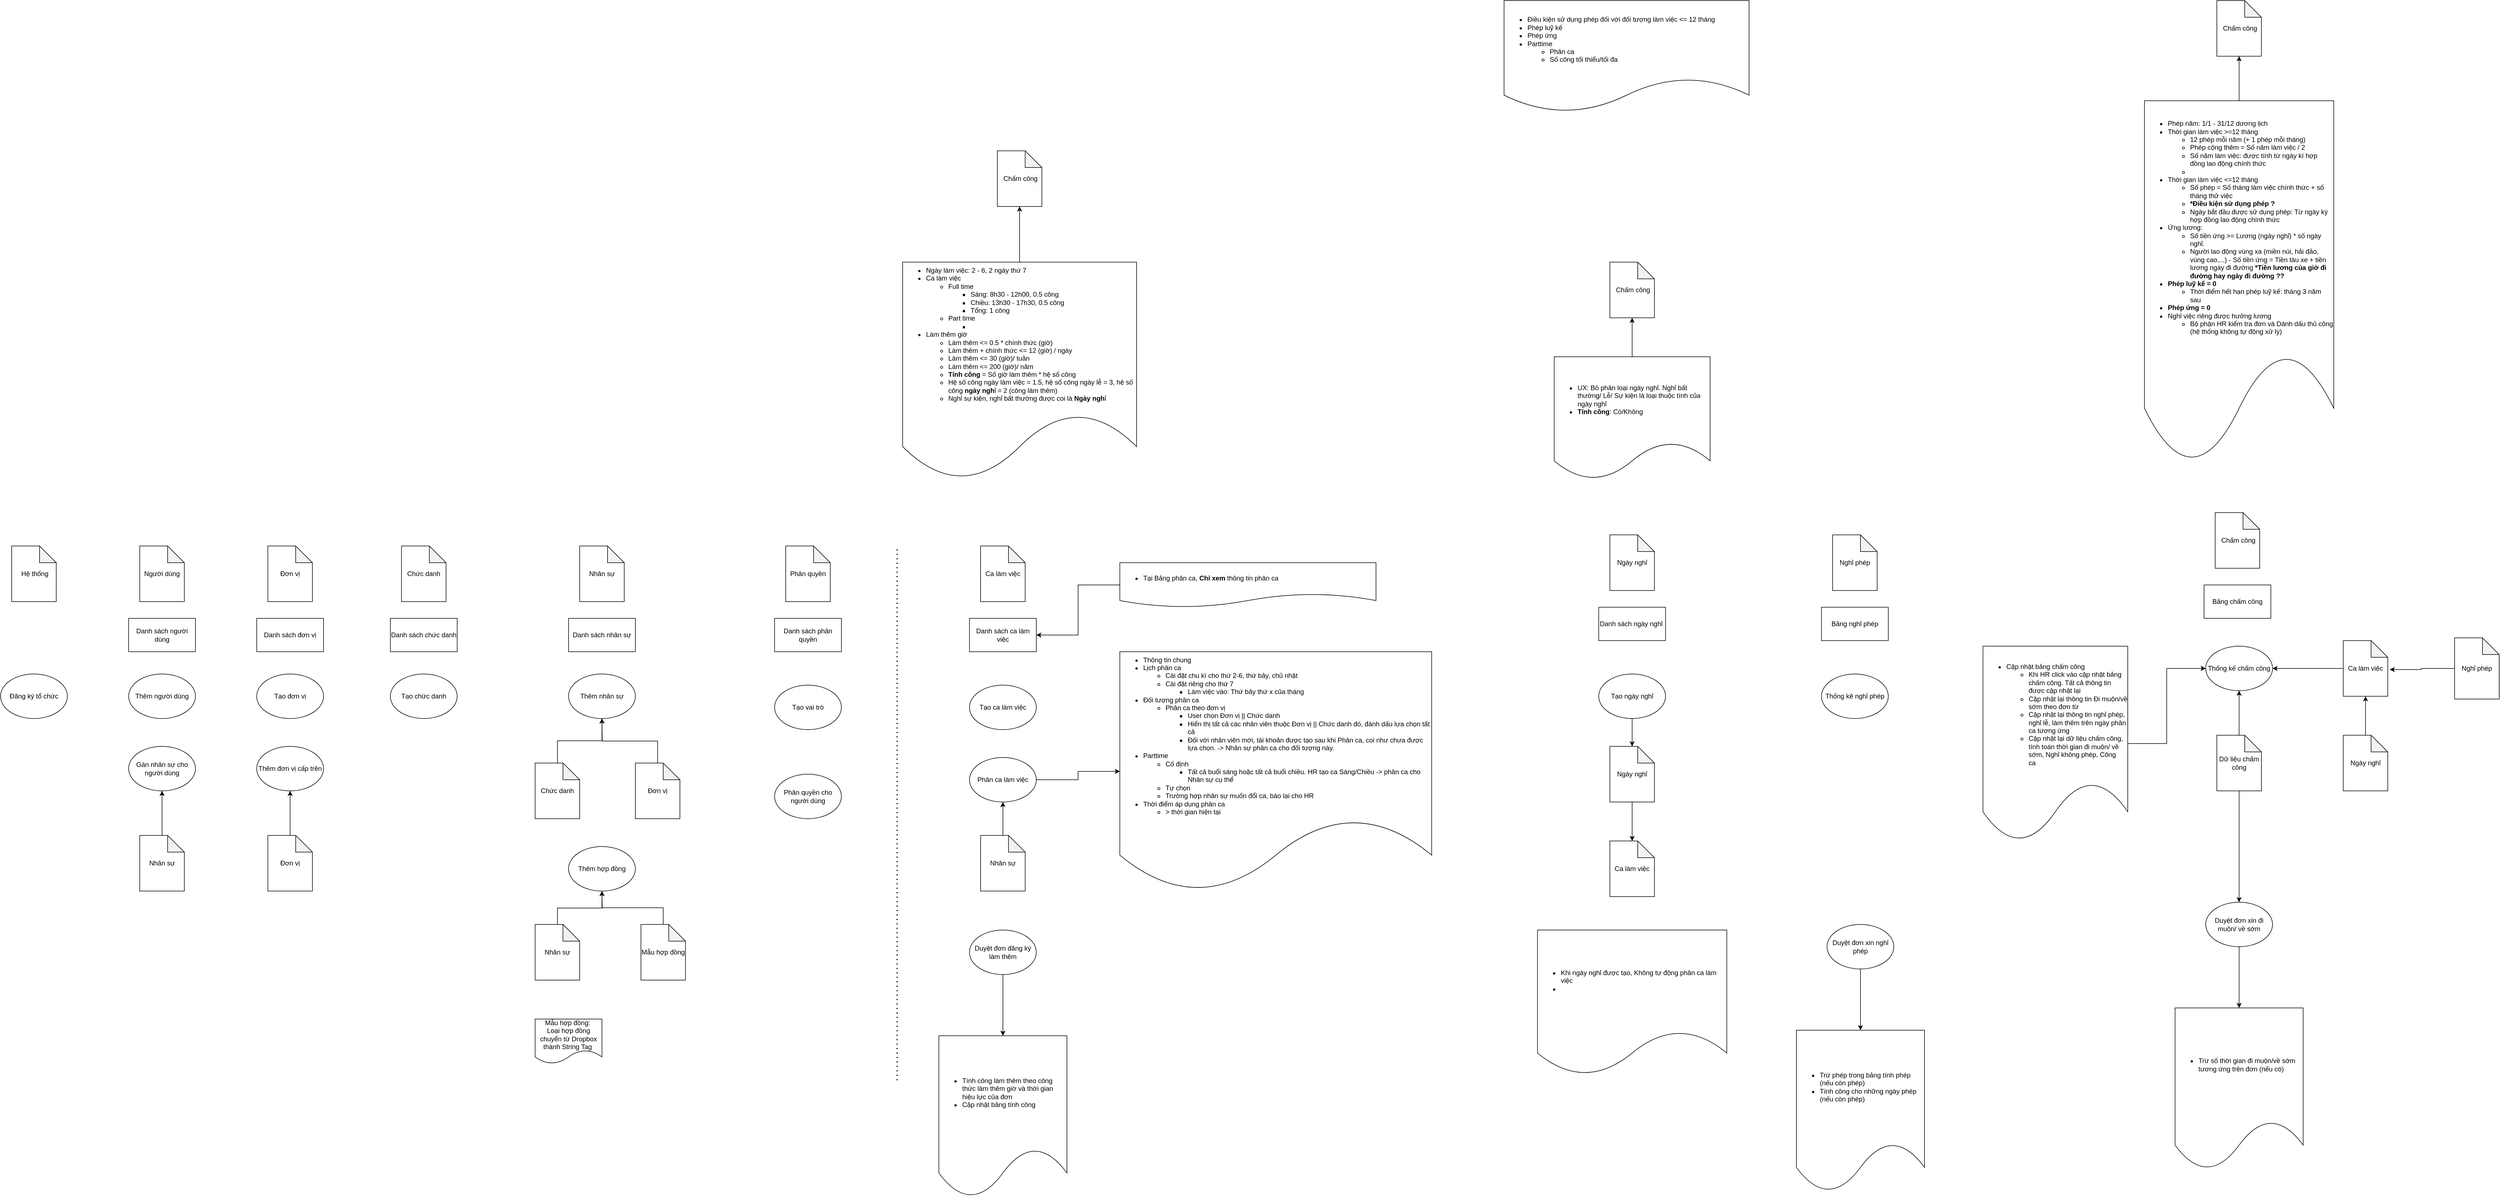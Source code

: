 <mxfile version="13.9.3" type="github">
  <diagram id="C5RBs43oDa-KdzZeNtuy" name="Page-1">
    <mxGraphModel dx="2840" dy="1868" grid="1" gridSize="10" guides="1" tooltips="1" connect="1" arrows="1" fold="1" page="1" pageScale="1" pageWidth="827" pageHeight="1169" math="0" shadow="0">
      <root>
        <mxCell id="WIyWlLk6GJQsqaUBKTNV-0" />
        <mxCell id="WIyWlLk6GJQsqaUBKTNV-1" parent="WIyWlLk6GJQsqaUBKTNV-0" />
        <mxCell id="e6MpmnbMo23s56DdzThr-5" value="Danh sách ngày nghỉ&amp;nbsp;" style="rounded=0;whiteSpace=wrap;html=1;" parent="WIyWlLk6GJQsqaUBKTNV-1" vertex="1">
          <mxGeometry x="1420" y="260" width="120" height="60" as="geometry" />
        </mxCell>
        <mxCell id="e6MpmnbMo23s56DdzThr-6" value="Bảng chấm công" style="rounded=0;whiteSpace=wrap;html=1;" parent="WIyWlLk6GJQsqaUBKTNV-1" vertex="1">
          <mxGeometry x="2507" y="220" width="120" height="60" as="geometry" />
        </mxCell>
        <mxCell id="e6MpmnbMo23s56DdzThr-8" value="Danh sách ca làm việc" style="rounded=0;whiteSpace=wrap;html=1;" parent="WIyWlLk6GJQsqaUBKTNV-1" vertex="1">
          <mxGeometry x="290" y="280" width="120" height="60" as="geometry" />
        </mxCell>
        <mxCell id="e6MpmnbMo23s56DdzThr-9" value="" style="endArrow=none;dashed=1;html=1;dashPattern=1 3;strokeWidth=2;" parent="WIyWlLk6GJQsqaUBKTNV-1" edge="1">
          <mxGeometry width="50" height="50" relative="1" as="geometry">
            <mxPoint x="160" y="1110" as="sourcePoint" />
            <mxPoint x="160" y="150" as="targetPoint" />
            <Array as="points" />
          </mxGeometry>
        </mxCell>
        <mxCell id="e6MpmnbMo23s56DdzThr-18" value="Danh sách phân quyền" style="rounded=0;whiteSpace=wrap;html=1;" parent="WIyWlLk6GJQsqaUBKTNV-1" vertex="1">
          <mxGeometry x="-60" y="280" width="120" height="60" as="geometry" />
        </mxCell>
        <mxCell id="e6MpmnbMo23s56DdzThr-23" value="Phân quyền" style="shape=note;whiteSpace=wrap;html=1;backgroundOutline=1;darkOpacity=0.05;" parent="WIyWlLk6GJQsqaUBKTNV-1" vertex="1">
          <mxGeometry x="-40" y="150" width="80" height="100" as="geometry" />
        </mxCell>
        <mxCell id="e6MpmnbMo23s56DdzThr-24" value="Ca làm việc" style="shape=note;whiteSpace=wrap;html=1;backgroundOutline=1;darkOpacity=0.05;" parent="WIyWlLk6GJQsqaUBKTNV-1" vertex="1">
          <mxGeometry x="310" y="150" width="80" height="100" as="geometry" />
        </mxCell>
        <mxCell id="e6MpmnbMo23s56DdzThr-26" value="Ngày nghỉ" style="shape=note;whiteSpace=wrap;html=1;backgroundOutline=1;darkOpacity=0.05;" parent="WIyWlLk6GJQsqaUBKTNV-1" vertex="1">
          <mxGeometry x="1440" y="130" width="80" height="100" as="geometry" />
        </mxCell>
        <mxCell id="e6MpmnbMo23s56DdzThr-27" value="&amp;nbsp;Chấm công" style="shape=note;whiteSpace=wrap;html=1;backgroundOutline=1;darkOpacity=0.05;" parent="WIyWlLk6GJQsqaUBKTNV-1" vertex="1">
          <mxGeometry x="2527" y="90" width="80" height="100" as="geometry" />
        </mxCell>
        <mxCell id="e6MpmnbMo23s56DdzThr-45" value="Nghỉ phép" style="shape=note;whiteSpace=wrap;html=1;backgroundOutline=1;darkOpacity=0.05;" parent="WIyWlLk6GJQsqaUBKTNV-1" vertex="1">
          <mxGeometry x="1840" y="130" width="80" height="100" as="geometry" />
        </mxCell>
        <mxCell id="e6MpmnbMo23s56DdzThr-46" value="Bảng nghỉ phép" style="whiteSpace=wrap;html=1;" parent="WIyWlLk6GJQsqaUBKTNV-1" vertex="1">
          <mxGeometry x="1820" y="260" width="120" height="60" as="geometry" />
        </mxCell>
        <mxCell id="e6MpmnbMo23s56DdzThr-57" value="" style="group" parent="WIyWlLk6GJQsqaUBKTNV-1" vertex="1" connectable="0">
          <mxGeometry x="-990" y="150" width="120" height="620" as="geometry" />
        </mxCell>
        <mxCell id="e6MpmnbMo23s56DdzThr-16" value="Danh sách đơn vị" style="whiteSpace=wrap;html=1;" parent="e6MpmnbMo23s56DdzThr-57" vertex="1">
          <mxGeometry y="130" width="120" height="60" as="geometry" />
        </mxCell>
        <mxCell id="e6MpmnbMo23s56DdzThr-20" value="Đơn vị" style="shape=note;whiteSpace=wrap;html=1;backgroundOutline=1;darkOpacity=0.05;" parent="e6MpmnbMo23s56DdzThr-57" vertex="1">
          <mxGeometry x="20" width="80" height="100" as="geometry" />
        </mxCell>
        <mxCell id="e6MpmnbMo23s56DdzThr-34" value="Tạo đơn vị" style="ellipse;whiteSpace=wrap;html=1;" parent="e6MpmnbMo23s56DdzThr-57" vertex="1">
          <mxGeometry y="230" width="120" height="80" as="geometry" />
        </mxCell>
        <mxCell id="e6MpmnbMo23s56DdzThr-42" value="Thêm đơn vị cấp trên" style="ellipse;whiteSpace=wrap;html=1;" parent="e6MpmnbMo23s56DdzThr-57" vertex="1">
          <mxGeometry y="360" width="120" height="80" as="geometry" />
        </mxCell>
        <mxCell id="e6MpmnbMo23s56DdzThr-44" style="edgeStyle=orthogonalEdgeStyle;rounded=0;orthogonalLoop=1;jettySize=auto;html=1;exitX=0.5;exitY=0;exitDx=0;exitDy=0;exitPerimeter=0;entryX=0.5;entryY=1;entryDx=0;entryDy=0;" parent="e6MpmnbMo23s56DdzThr-57" source="e6MpmnbMo23s56DdzThr-43" target="e6MpmnbMo23s56DdzThr-42" edge="1">
          <mxGeometry relative="1" as="geometry" />
        </mxCell>
        <mxCell id="e6MpmnbMo23s56DdzThr-43" value="Đơn vị" style="shape=note;whiteSpace=wrap;html=1;backgroundOutline=1;darkOpacity=0.05;" parent="e6MpmnbMo23s56DdzThr-57" vertex="1">
          <mxGeometry x="20" y="520" width="80" height="100" as="geometry" />
        </mxCell>
        <mxCell id="e6MpmnbMo23s56DdzThr-58" value="" style="group" parent="WIyWlLk6GJQsqaUBKTNV-1" vertex="1" connectable="0">
          <mxGeometry x="-1220" y="150" width="120" height="620" as="geometry" />
        </mxCell>
        <mxCell id="e6MpmnbMo23s56DdzThr-28" value="Người dùng" style="shape=note;whiteSpace=wrap;html=1;backgroundOutline=1;darkOpacity=0.05;" parent="e6MpmnbMo23s56DdzThr-58" vertex="1">
          <mxGeometry x="20" width="80" height="100" as="geometry" />
        </mxCell>
        <mxCell id="e6MpmnbMo23s56DdzThr-29" value="Danh sách người dùng" style="whiteSpace=wrap;html=1;" parent="e6MpmnbMo23s56DdzThr-58" vertex="1">
          <mxGeometry y="130" width="120" height="60" as="geometry" />
        </mxCell>
        <mxCell id="e6MpmnbMo23s56DdzThr-35" value="Thêm người dùng" style="ellipse;whiteSpace=wrap;html=1;" parent="e6MpmnbMo23s56DdzThr-58" vertex="1">
          <mxGeometry y="230" width="120" height="80" as="geometry" />
        </mxCell>
        <mxCell id="e6MpmnbMo23s56DdzThr-38" value="Gán nhân sự cho người dùng" style="ellipse;whiteSpace=wrap;html=1;" parent="e6MpmnbMo23s56DdzThr-58" vertex="1">
          <mxGeometry y="360" width="120" height="80" as="geometry" />
        </mxCell>
        <mxCell id="e6MpmnbMo23s56DdzThr-40" style="edgeStyle=orthogonalEdgeStyle;rounded=0;orthogonalLoop=1;jettySize=auto;html=1;exitX=0.5;exitY=0;exitDx=0;exitDy=0;exitPerimeter=0;entryX=0.5;entryY=1;entryDx=0;entryDy=0;" parent="e6MpmnbMo23s56DdzThr-58" source="e6MpmnbMo23s56DdzThr-39" target="e6MpmnbMo23s56DdzThr-38" edge="1">
          <mxGeometry relative="1" as="geometry" />
        </mxCell>
        <mxCell id="e6MpmnbMo23s56DdzThr-39" value="Nhân sự" style="shape=note;whiteSpace=wrap;html=1;backgroundOutline=1;darkOpacity=0.05;" parent="e6MpmnbMo23s56DdzThr-58" vertex="1">
          <mxGeometry x="20" y="520" width="80" height="100" as="geometry" />
        </mxCell>
        <mxCell id="e6MpmnbMo23s56DdzThr-59" value="" style="group" parent="WIyWlLk6GJQsqaUBKTNV-1" vertex="1" connectable="0">
          <mxGeometry x="-1450" y="150" width="120" height="310" as="geometry" />
        </mxCell>
        <mxCell id="e6MpmnbMo23s56DdzThr-31" value="&amp;nbsp;Hệ thống" style="shape=note;whiteSpace=wrap;html=1;backgroundOutline=1;darkOpacity=0.05;" parent="e6MpmnbMo23s56DdzThr-59" vertex="1">
          <mxGeometry x="20" width="80" height="100" as="geometry" />
        </mxCell>
        <mxCell id="e6MpmnbMo23s56DdzThr-36" value="Đăng ký tổ chức" style="ellipse;whiteSpace=wrap;html=1;" parent="e6MpmnbMo23s56DdzThr-59" vertex="1">
          <mxGeometry y="230" width="120" height="80" as="geometry" />
        </mxCell>
        <mxCell id="e6MpmnbMo23s56DdzThr-60" value="" style="group" parent="WIyWlLk6GJQsqaUBKTNV-1" vertex="1" connectable="0">
          <mxGeometry x="-750" y="150" width="120" height="310" as="geometry" />
        </mxCell>
        <mxCell id="e6MpmnbMo23s56DdzThr-17" value="Danh sách chức danh" style="whiteSpace=wrap;html=1;" parent="e6MpmnbMo23s56DdzThr-60" vertex="1">
          <mxGeometry y="130" width="120" height="60" as="geometry" />
        </mxCell>
        <mxCell id="e6MpmnbMo23s56DdzThr-21" value="Chức danh" style="shape=note;whiteSpace=wrap;html=1;backgroundOutline=1;darkOpacity=0.05;" parent="e6MpmnbMo23s56DdzThr-60" vertex="1">
          <mxGeometry x="20" width="80" height="100" as="geometry" />
        </mxCell>
        <mxCell id="e6MpmnbMo23s56DdzThr-41" value="Tạo chức danh" style="ellipse;whiteSpace=wrap;html=1;" parent="e6MpmnbMo23s56DdzThr-60" vertex="1">
          <mxGeometry y="230" width="120" height="80" as="geometry" />
        </mxCell>
        <mxCell id="e6MpmnbMo23s56DdzThr-63" value="" style="group" parent="WIyWlLk6GJQsqaUBKTNV-1" vertex="1" connectable="0">
          <mxGeometry x="-490" y="150" width="270" height="930" as="geometry" />
        </mxCell>
        <mxCell id="e6MpmnbMo23s56DdzThr-14" value="Danh sách nhân sự" style="rounded=0;whiteSpace=wrap;html=1;" parent="e6MpmnbMo23s56DdzThr-63" vertex="1">
          <mxGeometry x="60" y="130" width="120" height="60" as="geometry" />
        </mxCell>
        <mxCell id="e6MpmnbMo23s56DdzThr-22" value="Nhân sự" style="shape=note;whiteSpace=wrap;html=1;backgroundOutline=1;darkOpacity=0.05;" parent="e6MpmnbMo23s56DdzThr-63" vertex="1">
          <mxGeometry x="80" width="80" height="100" as="geometry" />
        </mxCell>
        <mxCell id="e6MpmnbMo23s56DdzThr-33" value="Thêm nhân sự" style="ellipse;whiteSpace=wrap;html=1;" parent="e6MpmnbMo23s56DdzThr-63" vertex="1">
          <mxGeometry x="60" y="230" width="120" height="80" as="geometry" />
        </mxCell>
        <mxCell id="e6MpmnbMo23s56DdzThr-50" style="edgeStyle=orthogonalEdgeStyle;rounded=0;orthogonalLoop=1;jettySize=auto;html=1;exitX=0.5;exitY=0;exitDx=0;exitDy=0;exitPerimeter=0;entryX=0.5;entryY=1;entryDx=0;entryDy=0;" parent="e6MpmnbMo23s56DdzThr-63" source="e6MpmnbMo23s56DdzThr-47" target="e6MpmnbMo23s56DdzThr-33" edge="1">
          <mxGeometry relative="1" as="geometry" />
        </mxCell>
        <mxCell id="e6MpmnbMo23s56DdzThr-47" value="Chức danh" style="shape=note;whiteSpace=wrap;html=1;backgroundOutline=1;darkOpacity=0.05;" parent="e6MpmnbMo23s56DdzThr-63" vertex="1">
          <mxGeometry y="390" width="80" height="100" as="geometry" />
        </mxCell>
        <mxCell id="e6MpmnbMo23s56DdzThr-51" style="edgeStyle=orthogonalEdgeStyle;rounded=0;orthogonalLoop=1;jettySize=auto;html=1;exitX=0.5;exitY=0;exitDx=0;exitDy=0;exitPerimeter=0;" parent="e6MpmnbMo23s56DdzThr-63" source="e6MpmnbMo23s56DdzThr-49" edge="1">
          <mxGeometry relative="1" as="geometry">
            <mxPoint x="120.0" y="310" as="targetPoint" />
          </mxGeometry>
        </mxCell>
        <mxCell id="e6MpmnbMo23s56DdzThr-49" value="Đơn vị" style="shape=note;whiteSpace=wrap;html=1;backgroundOutline=1;darkOpacity=0.05;" parent="e6MpmnbMo23s56DdzThr-63" vertex="1">
          <mxGeometry x="180" y="390" width="80" height="100" as="geometry" />
        </mxCell>
        <mxCell id="e6MpmnbMo23s56DdzThr-52" value="Thêm hợp đồng" style="ellipse;whiteSpace=wrap;html=1;" parent="e6MpmnbMo23s56DdzThr-63" vertex="1">
          <mxGeometry x="60" y="540" width="120" height="80" as="geometry" />
        </mxCell>
        <mxCell id="e6MpmnbMo23s56DdzThr-56" style="edgeStyle=orthogonalEdgeStyle;rounded=0;orthogonalLoop=1;jettySize=auto;html=1;exitX=0.5;exitY=0;exitDx=0;exitDy=0;exitPerimeter=0;" parent="e6MpmnbMo23s56DdzThr-63" source="e6MpmnbMo23s56DdzThr-53" edge="1">
          <mxGeometry relative="1" as="geometry">
            <mxPoint x="120" y="620" as="targetPoint" />
          </mxGeometry>
        </mxCell>
        <mxCell id="e6MpmnbMo23s56DdzThr-53" value="Nhân sự" style="shape=note;whiteSpace=wrap;html=1;backgroundOutline=1;darkOpacity=0.05;" parent="e6MpmnbMo23s56DdzThr-63" vertex="1">
          <mxGeometry y="680" width="80" height="100" as="geometry" />
        </mxCell>
        <mxCell id="e6MpmnbMo23s56DdzThr-55" style="edgeStyle=orthogonalEdgeStyle;rounded=0;orthogonalLoop=1;jettySize=auto;html=1;exitX=0.5;exitY=0;exitDx=0;exitDy=0;exitPerimeter=0;entryX=0.5;entryY=1;entryDx=0;entryDy=0;" parent="e6MpmnbMo23s56DdzThr-63" source="e6MpmnbMo23s56DdzThr-54" target="e6MpmnbMo23s56DdzThr-52" edge="1">
          <mxGeometry relative="1" as="geometry" />
        </mxCell>
        <mxCell id="e6MpmnbMo23s56DdzThr-54" value="Mẫu hợp đồng" style="shape=note;whiteSpace=wrap;html=1;backgroundOutline=1;darkOpacity=0.05;" parent="e6MpmnbMo23s56DdzThr-63" vertex="1">
          <mxGeometry x="190" y="680" width="80" height="100" as="geometry" />
        </mxCell>
        <mxCell id="e6MpmnbMo23s56DdzThr-62" value="Mẫu hợp đồng:&amp;nbsp;&lt;br&gt;Loại hợp đồng chuyển từ Dropbox thành String Tag&amp;nbsp;" style="shape=document;whiteSpace=wrap;html=1;boundedLbl=1;" parent="e6MpmnbMo23s56DdzThr-63" vertex="1">
          <mxGeometry y="850" width="120" height="80" as="geometry" />
        </mxCell>
        <mxCell id="e6MpmnbMo23s56DdzThr-64" value="Tạo vai trò" style="ellipse;whiteSpace=wrap;html=1;" parent="WIyWlLk6GJQsqaUBKTNV-1" vertex="1">
          <mxGeometry x="-60" y="400" width="120" height="80" as="geometry" />
        </mxCell>
        <mxCell id="e6MpmnbMo23s56DdzThr-65" value="Phân quyền cho người dùng" style="ellipse;whiteSpace=wrap;html=1;" parent="WIyWlLk6GJQsqaUBKTNV-1" vertex="1">
          <mxGeometry x="-60" y="560" width="120" height="80" as="geometry" />
        </mxCell>
        <mxCell id="e6MpmnbMo23s56DdzThr-66" value="Tạo ca làm việc" style="ellipse;whiteSpace=wrap;html=1;" parent="WIyWlLk6GJQsqaUBKTNV-1" vertex="1">
          <mxGeometry x="290" y="400" width="120" height="80" as="geometry" />
        </mxCell>
        <mxCell id="P6yN6gFKFcL5MRALm6-v-10" style="edgeStyle=orthogonalEdgeStyle;rounded=0;orthogonalLoop=1;jettySize=auto;html=1;exitX=1;exitY=0.5;exitDx=0;exitDy=0;entryX=0;entryY=0.5;entryDx=0;entryDy=0;" edge="1" parent="WIyWlLk6GJQsqaUBKTNV-1" source="e6MpmnbMo23s56DdzThr-67" target="P6yN6gFKFcL5MRALm6-v-9">
          <mxGeometry relative="1" as="geometry" />
        </mxCell>
        <mxCell id="e6MpmnbMo23s56DdzThr-67" value="Phân ca làm việc" style="ellipse;whiteSpace=wrap;html=1;" parent="WIyWlLk6GJQsqaUBKTNV-1" vertex="1">
          <mxGeometry x="290" y="530" width="120" height="80" as="geometry" />
        </mxCell>
        <mxCell id="e6MpmnbMo23s56DdzThr-69" style="edgeStyle=orthogonalEdgeStyle;rounded=0;orthogonalLoop=1;jettySize=auto;html=1;exitX=0.5;exitY=0;exitDx=0;exitDy=0;exitPerimeter=0;entryX=0.5;entryY=1;entryDx=0;entryDy=0;" parent="WIyWlLk6GJQsqaUBKTNV-1" source="e6MpmnbMo23s56DdzThr-68" target="e6MpmnbMo23s56DdzThr-67" edge="1">
          <mxGeometry relative="1" as="geometry" />
        </mxCell>
        <mxCell id="e6MpmnbMo23s56DdzThr-68" value="Nhân sự" style="shape=note;whiteSpace=wrap;html=1;backgroundOutline=1;darkOpacity=0.05;" parent="WIyWlLk6GJQsqaUBKTNV-1" vertex="1">
          <mxGeometry x="310" y="670" width="80" height="100" as="geometry" />
        </mxCell>
        <mxCell id="4Uz1Zi8Dorlpba0Y4oC5-6" style="edgeStyle=orthogonalEdgeStyle;rounded=0;orthogonalLoop=1;jettySize=auto;html=1;exitX=0.5;exitY=1;exitDx=0;exitDy=0;entryX=0.5;entryY=0;entryDx=0;entryDy=0;entryPerimeter=0;" parent="WIyWlLk6GJQsqaUBKTNV-1" source="4Uz1Zi8Dorlpba0Y4oC5-0" target="4Uz1Zi8Dorlpba0Y4oC5-1" edge="1">
          <mxGeometry relative="1" as="geometry" />
        </mxCell>
        <mxCell id="4Uz1Zi8Dorlpba0Y4oC5-0" value="Tạo ngày nghỉ" style="ellipse;whiteSpace=wrap;html=1;" parent="WIyWlLk6GJQsqaUBKTNV-1" vertex="1">
          <mxGeometry x="1420" y="380" width="120" height="80" as="geometry" />
        </mxCell>
        <mxCell id="P6yN6gFKFcL5MRALm6-v-8" style="edgeStyle=orthogonalEdgeStyle;rounded=0;orthogonalLoop=1;jettySize=auto;html=1;exitX=0.5;exitY=1;exitDx=0;exitDy=0;exitPerimeter=0;entryX=0.5;entryY=0;entryDx=0;entryDy=0;entryPerimeter=0;" edge="1" parent="WIyWlLk6GJQsqaUBKTNV-1" source="4Uz1Zi8Dorlpba0Y4oC5-1" target="P6yN6gFKFcL5MRALm6-v-7">
          <mxGeometry relative="1" as="geometry" />
        </mxCell>
        <mxCell id="4Uz1Zi8Dorlpba0Y4oC5-1" value="Ngày nghỉ" style="shape=note;whiteSpace=wrap;html=1;backgroundOutline=1;darkOpacity=0.05;" parent="WIyWlLk6GJQsqaUBKTNV-1" vertex="1">
          <mxGeometry x="1440" y="510" width="80" height="100" as="geometry" />
        </mxCell>
        <mxCell id="4Uz1Zi8Dorlpba0Y4oC5-9" value="Thống kế chấm công" style="ellipse;whiteSpace=wrap;html=1;" parent="WIyWlLk6GJQsqaUBKTNV-1" vertex="1">
          <mxGeometry x="2510" y="330" width="120" height="80" as="geometry" />
        </mxCell>
        <mxCell id="4Uz1Zi8Dorlpba0Y4oC5-10" value="Thống kê nghỉ phép" style="ellipse;whiteSpace=wrap;html=1;" parent="WIyWlLk6GJQsqaUBKTNV-1" vertex="1">
          <mxGeometry x="1820" y="380" width="120" height="80" as="geometry" />
        </mxCell>
        <mxCell id="4Uz1Zi8Dorlpba0Y4oC5-17" style="edgeStyle=orthogonalEdgeStyle;rounded=0;orthogonalLoop=1;jettySize=auto;html=1;exitX=0.5;exitY=0;exitDx=0;exitDy=0;entryX=0.5;entryY=1;entryDx=0;entryDy=0;entryPerimeter=0;" parent="WIyWlLk6GJQsqaUBKTNV-1" source="4Uz1Zi8Dorlpba0Y4oC5-11" target="4Uz1Zi8Dorlpba0Y4oC5-16" edge="1">
          <mxGeometry relative="1" as="geometry" />
        </mxCell>
        <mxCell id="4Uz1Zi8Dorlpba0Y4oC5-11" value="&lt;ul&gt;&lt;li&gt;Ngày làm việc: 2 - 6, 2 ngày thứ 7&lt;/li&gt;&lt;li&gt;&lt;span&gt;Ca làm việc&lt;/span&gt;&lt;br&gt;&lt;/li&gt;&lt;ul&gt;&lt;li&gt;&lt;span&gt;Full time&lt;/span&gt;&lt;/li&gt;&lt;ul&gt;&lt;li&gt;&lt;span&gt;Sáng: 8h30 - 12h00, 0.5 công&lt;/span&gt;&lt;/li&gt;&lt;li&gt;&lt;span&gt;Chiều: 13h30 - 17h30, 0.5 công&lt;/span&gt;&lt;/li&gt;&lt;li&gt;&lt;span&gt;Tổng: 1 công&amp;nbsp;&lt;/span&gt;&lt;/li&gt;&lt;/ul&gt;&lt;li&gt;Part time&lt;/li&gt;&lt;ul&gt;&lt;li&gt;&lt;br&gt;&lt;/li&gt;&lt;/ul&gt;&lt;/ul&gt;&lt;li&gt;Làm thêm giờ&lt;/li&gt;&lt;ul&gt;&lt;li&gt;Làm thêm &amp;lt;= 0.5 * chính thức (giờ)&lt;/li&gt;&lt;li&gt;Làm thêm + chính thức &amp;lt;= 12 (giờ) / ngày&lt;/li&gt;&lt;li&gt;Làm thêm &amp;lt;= 30 (giờ)/ tuần&lt;/li&gt;&lt;li&gt;Làm thêm &amp;lt;= 200 (giờ)/ năm&lt;/li&gt;&lt;li&gt;&lt;b&gt;Tính công&lt;/b&gt; = Số giờ làm thêm * hệ số công&lt;/li&gt;&lt;li&gt;Hệ số công ngày làm việc = 1.5, hệ số công ngày lễ = 3, hệ số công &lt;b&gt;ngày ngh&lt;/b&gt;ỉ = 2 (công làm thêm)&lt;/li&gt;&lt;li&gt;Nghỉ sự kiện, nghỉ bất thường được coi là &lt;b&gt;Ngày ngh&lt;/b&gt;ỉ&lt;/li&gt;&lt;/ul&gt;&lt;/ul&gt;&lt;div&gt;&lt;br&gt;&lt;/div&gt;" style="shape=document;whiteSpace=wrap;html=1;boundedLbl=1;align=left;" parent="WIyWlLk6GJQsqaUBKTNV-1" vertex="1">
          <mxGeometry x="170" y="-360" width="420" height="390" as="geometry" />
        </mxCell>
        <mxCell id="4Uz1Zi8Dorlpba0Y4oC5-19" style="edgeStyle=orthogonalEdgeStyle;rounded=0;orthogonalLoop=1;jettySize=auto;html=1;exitX=0.5;exitY=0;exitDx=0;exitDy=0;entryX=0.5;entryY=1;entryDx=0;entryDy=0;entryPerimeter=0;" parent="WIyWlLk6GJQsqaUBKTNV-1" source="4Uz1Zi8Dorlpba0Y4oC5-12" target="4Uz1Zi8Dorlpba0Y4oC5-18" edge="1">
          <mxGeometry relative="1" as="geometry" />
        </mxCell>
        <mxCell id="4Uz1Zi8Dorlpba0Y4oC5-12" value="&lt;ul&gt;&lt;li&gt;Phép năm: 1/1 - 31/12 dương lịch&lt;/li&gt;&lt;li&gt;Thời gian làm việc &amp;gt;=12 tháng&lt;/li&gt;&lt;ul&gt;&lt;li&gt;12 phép mỗi năm (+ 1 phép mỗi tháng)&lt;/li&gt;&lt;li&gt;Phép cộng thêm = Số năm làm việc / 2&lt;/li&gt;&lt;li&gt;Số năm làm việc: được tính từ ngày kí hợp đồng lao động chính thức&amp;nbsp;&lt;/li&gt;&lt;li&gt;&lt;br&gt;&lt;/li&gt;&lt;/ul&gt;&lt;li&gt;Thời gian làm việc &amp;lt;=12 tháng&lt;/li&gt;&lt;ul&gt;&lt;li&gt;Số phép = Số tháng làm việc chính thức + số tháng thử việc&amp;nbsp;&lt;/li&gt;&lt;li&gt;&lt;b&gt;*Điều kiện sử dụng phép ?&lt;/b&gt;&lt;/li&gt;&lt;li&gt;Ngày bắt đầu được sử dụng phép: Từ ngày ký hợp đồng lao động chính thức&lt;/li&gt;&lt;/ul&gt;&lt;li&gt;Ứng lương:&lt;/li&gt;&lt;ul&gt;&lt;li&gt;Số tiền ứng &amp;gt;= Lương (ngày nghỉ) * số ngày nghỉ.&amp;nbsp;&lt;/li&gt;&lt;li&gt;Người lao động vùng xa (miền núi, hải đảo, vùng cao,...) - Số tiền ứng = Tiền tàu xe + tiền lương ngày đi đường &lt;b&gt;*Tiền lương của giờ đi đường hay ngày đi đường ??&lt;/b&gt;&lt;/li&gt;&lt;/ul&gt;&lt;li&gt;&lt;b&gt;Phép luỹ kế = 0 &lt;/b&gt;&amp;nbsp;&lt;/li&gt;&lt;ul&gt;&lt;li&gt;Thời điểm hết hạn phép luỹ kế: tháng 3 năm sau&lt;/li&gt;&lt;/ul&gt;&lt;li&gt;&lt;b&gt;Phép ứng = 0&lt;/b&gt;&lt;/li&gt;&lt;li&gt;Nghỉ việc riêng được hưởng lương&amp;nbsp;&lt;/li&gt;&lt;ul&gt;&lt;li&gt;Bộ phận HR kiểm tra đơn và Dánh dấu thủ công (hệ thống không tự động xử lý)&lt;/li&gt;&lt;/ul&gt;&lt;/ul&gt;" style="shape=document;whiteSpace=wrap;html=1;boundedLbl=1;align=left;" parent="WIyWlLk6GJQsqaUBKTNV-1" vertex="1">
          <mxGeometry x="2400" y="-650" width="340" height="650" as="geometry" />
        </mxCell>
        <mxCell id="4Uz1Zi8Dorlpba0Y4oC5-15" style="edgeStyle=orthogonalEdgeStyle;rounded=0;orthogonalLoop=1;jettySize=auto;html=1;exitX=0.5;exitY=0;exitDx=0;exitDy=0;entryX=0.5;entryY=1;entryDx=0;entryDy=0;entryPerimeter=0;" parent="WIyWlLk6GJQsqaUBKTNV-1" source="4Uz1Zi8Dorlpba0Y4oC5-13" target="4Uz1Zi8Dorlpba0Y4oC5-14" edge="1">
          <mxGeometry relative="1" as="geometry" />
        </mxCell>
        <mxCell id="4Uz1Zi8Dorlpba0Y4oC5-13" value="&lt;ul&gt;&lt;li&gt;UX: Bỏ phân loại ngày nghỉ. Nghỉ bất thường/ Lễ/ Sự kiện là loại thuộc tính của ngày nghỉ&lt;/li&gt;&lt;li&gt;&lt;b&gt;Tính công&lt;/b&gt;: Có/Không&lt;/li&gt;&lt;/ul&gt;" style="shape=document;whiteSpace=wrap;html=1;boundedLbl=1;align=left;" parent="WIyWlLk6GJQsqaUBKTNV-1" vertex="1">
          <mxGeometry x="1340" y="-190" width="280" height="220" as="geometry" />
        </mxCell>
        <mxCell id="4Uz1Zi8Dorlpba0Y4oC5-14" value="&amp;nbsp;Chấm công" style="shape=note;whiteSpace=wrap;html=1;backgroundOutline=1;darkOpacity=0.05;" parent="WIyWlLk6GJQsqaUBKTNV-1" vertex="1">
          <mxGeometry x="1440" y="-360" width="80" height="100" as="geometry" />
        </mxCell>
        <mxCell id="4Uz1Zi8Dorlpba0Y4oC5-16" value="&amp;nbsp;Chấm công" style="shape=note;whiteSpace=wrap;html=1;backgroundOutline=1;darkOpacity=0.05;" parent="WIyWlLk6GJQsqaUBKTNV-1" vertex="1">
          <mxGeometry x="340" y="-560" width="80" height="100" as="geometry" />
        </mxCell>
        <mxCell id="4Uz1Zi8Dorlpba0Y4oC5-18" value="&amp;nbsp;Chấm công" style="shape=note;whiteSpace=wrap;html=1;backgroundOutline=1;darkOpacity=0.05;" parent="WIyWlLk6GJQsqaUBKTNV-1" vertex="1">
          <mxGeometry x="2530" y="-830" width="80" height="100" as="geometry" />
        </mxCell>
        <mxCell id="4Uz1Zi8Dorlpba0Y4oC5-29" style="edgeStyle=orthogonalEdgeStyle;rounded=0;orthogonalLoop=1;jettySize=auto;html=1;exitX=0.5;exitY=0;exitDx=0;exitDy=0;exitPerimeter=0;entryX=0.5;entryY=1;entryDx=0;entryDy=0;" parent="WIyWlLk6GJQsqaUBKTNV-1" source="4Uz1Zi8Dorlpba0Y4oC5-20" target="4Uz1Zi8Dorlpba0Y4oC5-9" edge="1">
          <mxGeometry relative="1" as="geometry" />
        </mxCell>
        <mxCell id="4Uz1Zi8Dorlpba0Y4oC5-33" style="edgeStyle=orthogonalEdgeStyle;rounded=0;orthogonalLoop=1;jettySize=auto;html=1;exitX=0.5;exitY=1;exitDx=0;exitDy=0;exitPerimeter=0;entryX=0.5;entryY=0;entryDx=0;entryDy=0;" parent="WIyWlLk6GJQsqaUBKTNV-1" source="4Uz1Zi8Dorlpba0Y4oC5-20" target="4Uz1Zi8Dorlpba0Y4oC5-32" edge="1">
          <mxGeometry relative="1" as="geometry" />
        </mxCell>
        <mxCell id="4Uz1Zi8Dorlpba0Y4oC5-20" value="Dữ liệu chấm công" style="shape=note;whiteSpace=wrap;html=1;backgroundOutline=1;darkOpacity=0.05;" parent="WIyWlLk6GJQsqaUBKTNV-1" vertex="1">
          <mxGeometry x="2530" y="490" width="80" height="100" as="geometry" />
        </mxCell>
        <mxCell id="4Uz1Zi8Dorlpba0Y4oC5-28" style="edgeStyle=orthogonalEdgeStyle;rounded=0;orthogonalLoop=1;jettySize=auto;html=1;exitX=0;exitY=0.5;exitDx=0;exitDy=0;exitPerimeter=0;entryX=1;entryY=0.5;entryDx=0;entryDy=0;" parent="WIyWlLk6GJQsqaUBKTNV-1" source="4Uz1Zi8Dorlpba0Y4oC5-22" target="4Uz1Zi8Dorlpba0Y4oC5-9" edge="1">
          <mxGeometry relative="1" as="geometry" />
        </mxCell>
        <mxCell id="4Uz1Zi8Dorlpba0Y4oC5-22" value="Ca làm việc" style="shape=note;whiteSpace=wrap;html=1;backgroundOutline=1;darkOpacity=0.05;" parent="WIyWlLk6GJQsqaUBKTNV-1" vertex="1">
          <mxGeometry x="2757" y="320" width="80" height="100" as="geometry" />
        </mxCell>
        <mxCell id="4Uz1Zi8Dorlpba0Y4oC5-25" style="edgeStyle=orthogonalEdgeStyle;rounded=0;orthogonalLoop=1;jettySize=auto;html=1;exitX=0.5;exitY=0;exitDx=0;exitDy=0;exitPerimeter=0;entryX=0.5;entryY=1;entryDx=0;entryDy=0;entryPerimeter=0;" parent="WIyWlLk6GJQsqaUBKTNV-1" source="4Uz1Zi8Dorlpba0Y4oC5-23" target="4Uz1Zi8Dorlpba0Y4oC5-22" edge="1">
          <mxGeometry relative="1" as="geometry" />
        </mxCell>
        <mxCell id="4Uz1Zi8Dorlpba0Y4oC5-23" value="Ngày nghỉ" style="shape=note;whiteSpace=wrap;html=1;backgroundOutline=1;darkOpacity=0.05;" parent="WIyWlLk6GJQsqaUBKTNV-1" vertex="1">
          <mxGeometry x="2757" y="490" width="80" height="100" as="geometry" />
        </mxCell>
        <mxCell id="4Uz1Zi8Dorlpba0Y4oC5-27" style="edgeStyle=orthogonalEdgeStyle;rounded=0;orthogonalLoop=1;jettySize=auto;html=1;exitX=0;exitY=0.5;exitDx=0;exitDy=0;exitPerimeter=0;entryX=1.043;entryY=0.52;entryDx=0;entryDy=0;entryPerimeter=0;" parent="WIyWlLk6GJQsqaUBKTNV-1" source="4Uz1Zi8Dorlpba0Y4oC5-24" target="4Uz1Zi8Dorlpba0Y4oC5-22" edge="1">
          <mxGeometry relative="1" as="geometry" />
        </mxCell>
        <mxCell id="4Uz1Zi8Dorlpba0Y4oC5-24" value="Nghỉ phép" style="shape=note;whiteSpace=wrap;html=1;backgroundOutline=1;darkOpacity=0.05;" parent="WIyWlLk6GJQsqaUBKTNV-1" vertex="1">
          <mxGeometry x="2957" y="315" width="80" height="110" as="geometry" />
        </mxCell>
        <mxCell id="P6yN6gFKFcL5MRALm6-v-5" style="edgeStyle=orthogonalEdgeStyle;rounded=0;orthogonalLoop=1;jettySize=auto;html=1;exitX=0.5;exitY=1;exitDx=0;exitDy=0;entryX=0.5;entryY=0;entryDx=0;entryDy=0;" edge="1" parent="WIyWlLk6GJQsqaUBKTNV-1" source="4Uz1Zi8Dorlpba0Y4oC5-30" target="P6yN6gFKFcL5MRALm6-v-2">
          <mxGeometry relative="1" as="geometry" />
        </mxCell>
        <mxCell id="4Uz1Zi8Dorlpba0Y4oC5-30" value="Duyệt đơn xin nghỉ phép" style="ellipse;whiteSpace=wrap;html=1;" parent="WIyWlLk6GJQsqaUBKTNV-1" vertex="1">
          <mxGeometry x="1830" y="830" width="120" height="80" as="geometry" />
        </mxCell>
        <mxCell id="P6yN6gFKFcL5MRALm6-v-1" style="edgeStyle=orthogonalEdgeStyle;rounded=0;orthogonalLoop=1;jettySize=auto;html=1;exitX=0.5;exitY=1;exitDx=0;exitDy=0;entryX=0.5;entryY=0;entryDx=0;entryDy=0;" edge="1" parent="WIyWlLk6GJQsqaUBKTNV-1" source="4Uz1Zi8Dorlpba0Y4oC5-31" target="P6yN6gFKFcL5MRALm6-v-0">
          <mxGeometry relative="1" as="geometry" />
        </mxCell>
        <mxCell id="4Uz1Zi8Dorlpba0Y4oC5-31" value="Duyệt đơn đăng ký làm thêm" style="ellipse;whiteSpace=wrap;html=1;" parent="WIyWlLk6GJQsqaUBKTNV-1" vertex="1">
          <mxGeometry x="290" y="840" width="120" height="80" as="geometry" />
        </mxCell>
        <mxCell id="P6yN6gFKFcL5MRALm6-v-4" style="edgeStyle=orthogonalEdgeStyle;rounded=0;orthogonalLoop=1;jettySize=auto;html=1;exitX=0.5;exitY=1;exitDx=0;exitDy=0;entryX=0.5;entryY=0;entryDx=0;entryDy=0;" edge="1" parent="WIyWlLk6GJQsqaUBKTNV-1" source="4Uz1Zi8Dorlpba0Y4oC5-32" target="P6yN6gFKFcL5MRALm6-v-3">
          <mxGeometry relative="1" as="geometry" />
        </mxCell>
        <mxCell id="4Uz1Zi8Dorlpba0Y4oC5-32" value="Duyệt đơn xin đi muộn/ về sớm" style="ellipse;whiteSpace=wrap;html=1;" parent="WIyWlLk6GJQsqaUBKTNV-1" vertex="1">
          <mxGeometry x="2510" y="790" width="120" height="80" as="geometry" />
        </mxCell>
        <mxCell id="P6yN6gFKFcL5MRALm6-v-0" value="&lt;ul&gt;&lt;li&gt;Tính công làm thêm theo công thức làm thêm giờ và thời gian hiệu lực của đơn&amp;nbsp;&lt;/li&gt;&lt;li&gt;Cập nhật bảng tính công&amp;nbsp;&lt;/li&gt;&lt;/ul&gt;" style="shape=document;whiteSpace=wrap;html=1;boundedLbl=1;align=left;" vertex="1" parent="WIyWlLk6GJQsqaUBKTNV-1">
          <mxGeometry x="235" y="1030" width="230" height="290" as="geometry" />
        </mxCell>
        <mxCell id="P6yN6gFKFcL5MRALm6-v-2" value="&lt;ul&gt;&lt;li&gt;Trừ phép trong bảng tính phép (nếu còn phép)&lt;/li&gt;&lt;li&gt;Tính công cho những ngày phép (nếu còn phép)&lt;/li&gt;&lt;/ul&gt;" style="shape=document;whiteSpace=wrap;html=1;boundedLbl=1;align=left;" vertex="1" parent="WIyWlLk6GJQsqaUBKTNV-1">
          <mxGeometry x="1775" y="1020" width="230" height="290" as="geometry" />
        </mxCell>
        <mxCell id="P6yN6gFKFcL5MRALm6-v-3" value="&lt;ul&gt;&lt;li&gt;Trừ số thời gian đi muộn/về sớm tương ứng trên đơn (nếu có)&lt;/li&gt;&lt;/ul&gt;" style="shape=document;whiteSpace=wrap;html=1;boundedLbl=1;align=left;" vertex="1" parent="WIyWlLk6GJQsqaUBKTNV-1">
          <mxGeometry x="2455" y="980" width="230" height="290" as="geometry" />
        </mxCell>
        <mxCell id="P6yN6gFKFcL5MRALm6-v-6" value="&lt;ul&gt;&lt;li&gt;Điều kiện sử dụng phép đối với đối tượng làm việc &amp;lt;= 12 tháng&lt;/li&gt;&lt;li&gt;Phép luỹ kế&lt;/li&gt;&lt;li&gt;Phép ứng&lt;/li&gt;&lt;li&gt;Parttime&lt;/li&gt;&lt;ul&gt;&lt;li&gt;Phân ca&amp;nbsp;&lt;/li&gt;&lt;li&gt;Số công tối thiểu/tối đa&amp;nbsp;&lt;/li&gt;&lt;/ul&gt;&lt;/ul&gt;" style="shape=document;whiteSpace=wrap;html=1;boundedLbl=1;align=left;" vertex="1" parent="WIyWlLk6GJQsqaUBKTNV-1">
          <mxGeometry x="1250" y="-830" width="440" height="200" as="geometry" />
        </mxCell>
        <mxCell id="P6yN6gFKFcL5MRALm6-v-7" value="Ca làm việc" style="shape=note;whiteSpace=wrap;html=1;backgroundOutline=1;darkOpacity=0.05;" vertex="1" parent="WIyWlLk6GJQsqaUBKTNV-1">
          <mxGeometry x="1440" y="680" width="80" height="100" as="geometry" />
        </mxCell>
        <mxCell id="P6yN6gFKFcL5MRALm6-v-9" value="&lt;ul&gt;&lt;li&gt;Thông tin chung&lt;/li&gt;&lt;li&gt;Lịch phân ca&lt;/li&gt;&lt;ul&gt;&lt;li&gt;Cài đặt chu kì cho thứ 2-6, thứ bảy, chủ nhật&lt;/li&gt;&lt;li&gt;Cài đặt riêng cho thứ 7&lt;/li&gt;&lt;ul&gt;&lt;li&gt;Làm việc vào: Thứ bảy thứ x của tháng&amp;nbsp;&lt;/li&gt;&lt;/ul&gt;&lt;/ul&gt;&lt;li&gt;Đối tượng phân ca&lt;/li&gt;&lt;ul&gt;&lt;li&gt;Phân ca theo đơn vị&lt;/li&gt;&lt;ul&gt;&lt;li&gt;User chọn Đơn vị || Chức danh&lt;/li&gt;&lt;li&gt;Hiển thị tất cả các nhân viên thuộc Đơn vị || Chức danh đó, đánh dấu lựa chọn tất cả&amp;nbsp;&lt;/li&gt;&lt;li&gt;Đối với nhân viên mới, tài khoản được tạo sau khi Phân ca, coi như chưa được lựa chọn. -&amp;gt; Nhân sự phân ca cho đối tượng này.&lt;/li&gt;&lt;/ul&gt;&lt;/ul&gt;&lt;li&gt;&lt;span&gt;Parttime&lt;/span&gt;&lt;/li&gt;&lt;ul&gt;&lt;li&gt;&lt;span&gt;Cố định&lt;/span&gt;&lt;/li&gt;&lt;ul&gt;&lt;li&gt;Tất cả buổi sáng hoặc tất cả buổi chiều. HR tạo ca Sáng/Chiều -&amp;gt; phân ca cho Nhân sự cụ thể&amp;nbsp;&lt;/li&gt;&lt;/ul&gt;&lt;li&gt;Tự chọn&amp;nbsp;&lt;/li&gt;&lt;li&gt;&lt;span&gt;Trường hợp nhân sự muốn đổi ca, báo lại cho HR&lt;/span&gt;&lt;/li&gt;&lt;/ul&gt;&lt;li&gt;&lt;span&gt;Thời điểm áp dụng phân ca&amp;nbsp;&lt;/span&gt;&lt;/li&gt;&lt;ul&gt;&lt;li&gt;&lt;span&gt;&amp;gt; thời gian hiện tại&amp;nbsp; &amp;nbsp;&amp;nbsp;&lt;/span&gt;&lt;/li&gt;&lt;/ul&gt;&lt;/ul&gt;" style="shape=document;whiteSpace=wrap;html=1;boundedLbl=1;align=left;" vertex="1" parent="WIyWlLk6GJQsqaUBKTNV-1">
          <mxGeometry x="560" y="340" width="560" height="430" as="geometry" />
        </mxCell>
        <mxCell id="P6yN6gFKFcL5MRALm6-v-11" value="&lt;ul&gt;&lt;li&gt;Khi ngày nghỉ được tạo, Không tự động phân ca làm việc&amp;nbsp;&lt;/li&gt;&lt;li&gt;&lt;br&gt;&lt;/li&gt;&lt;/ul&gt;" style="shape=document;whiteSpace=wrap;html=1;boundedLbl=1;align=left;" vertex="1" parent="WIyWlLk6GJQsqaUBKTNV-1">
          <mxGeometry x="1310" y="840" width="340" height="260" as="geometry" />
        </mxCell>
        <mxCell id="P6yN6gFKFcL5MRALm6-v-13" style="edgeStyle=orthogonalEdgeStyle;rounded=0;orthogonalLoop=1;jettySize=auto;html=1;exitX=0;exitY=0.5;exitDx=0;exitDy=0;entryX=1;entryY=0.5;entryDx=0;entryDy=0;" edge="1" parent="WIyWlLk6GJQsqaUBKTNV-1" source="P6yN6gFKFcL5MRALm6-v-12" target="e6MpmnbMo23s56DdzThr-8">
          <mxGeometry relative="1" as="geometry" />
        </mxCell>
        <mxCell id="P6yN6gFKFcL5MRALm6-v-12" value="&lt;ul&gt;&lt;li&gt;Tại Bảng phân ca,&lt;b&gt; Chỉ xem&lt;/b&gt;&amp;nbsp;thông tin phân ca&amp;nbsp;&lt;/li&gt;&lt;/ul&gt;" style="shape=document;whiteSpace=wrap;html=1;boundedLbl=1;align=left;" vertex="1" parent="WIyWlLk6GJQsqaUBKTNV-1">
          <mxGeometry x="560" y="180" width="460" height="80" as="geometry" />
        </mxCell>
        <mxCell id="P6yN6gFKFcL5MRALm6-v-15" style="edgeStyle=orthogonalEdgeStyle;rounded=0;orthogonalLoop=1;jettySize=auto;html=1;exitX=1;exitY=0.5;exitDx=0;exitDy=0;entryX=0;entryY=0.5;entryDx=0;entryDy=0;" edge="1" parent="WIyWlLk6GJQsqaUBKTNV-1" source="P6yN6gFKFcL5MRALm6-v-14" target="4Uz1Zi8Dorlpba0Y4oC5-9">
          <mxGeometry relative="1" as="geometry" />
        </mxCell>
        <mxCell id="P6yN6gFKFcL5MRALm6-v-14" value="&lt;ul&gt;&lt;li&gt;Cập nhật bảng chấm công&lt;/li&gt;&lt;ul&gt;&lt;li&gt;Khi HR click vào cập nhật bảng chấm công. Tất cả thông tin được cập nhật lại&lt;/li&gt;&lt;li&gt;Cập nhật lại thông tin Đi muộn/về sớm theo đơn từ&amp;nbsp;&lt;/li&gt;&lt;li&gt;Cập nhật lại thông tin nghỉ phép, nghỉ lễ, làm thêm trên ngày phân ca tương ứng&lt;/li&gt;&lt;li&gt;Cập nhật lại dữ liệu chấm công, tính toán thời gian đi muộn/ về sớm, Nghỉ không phép, Công ca&amp;nbsp;&amp;nbsp;&lt;/li&gt;&lt;/ul&gt;&lt;/ul&gt;" style="shape=document;whiteSpace=wrap;html=1;boundedLbl=1;align=left;" vertex="1" parent="WIyWlLk6GJQsqaUBKTNV-1">
          <mxGeometry x="2110" y="330" width="260" height="350" as="geometry" />
        </mxCell>
      </root>
    </mxGraphModel>
  </diagram>
</mxfile>
